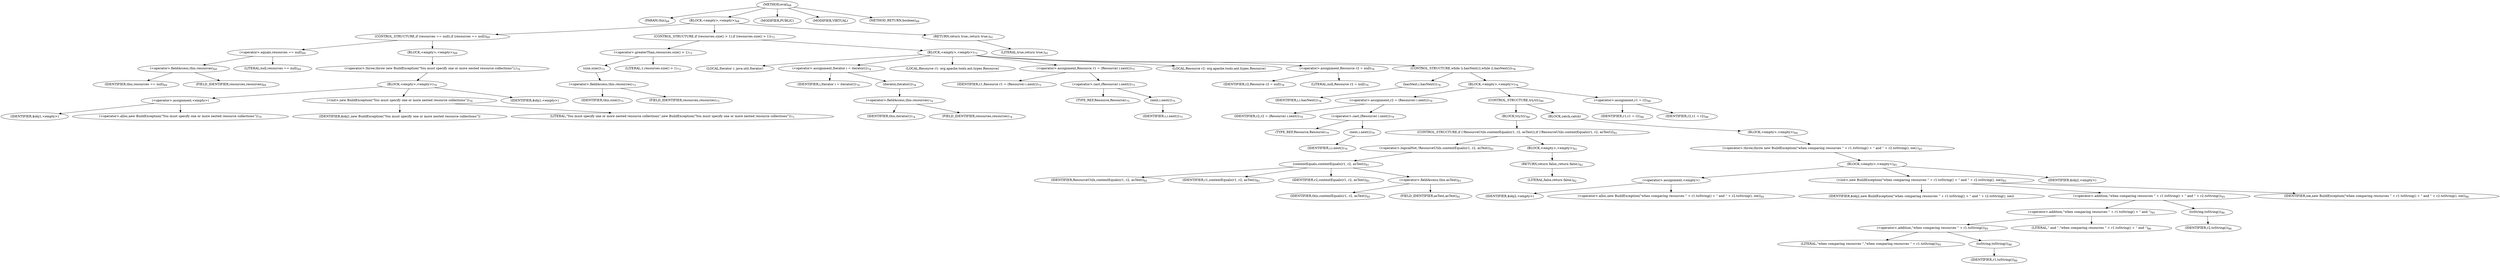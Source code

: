 digraph "eval" {  
"75" [label = <(METHOD,eval)<SUB>68</SUB>> ]
"76" [label = <(PARAM,this)<SUB>68</SUB>> ]
"77" [label = <(BLOCK,&lt;empty&gt;,&lt;empty&gt;)<SUB>68</SUB>> ]
"78" [label = <(CONTROL_STRUCTURE,if (resources == null),if (resources == null))<SUB>69</SUB>> ]
"79" [label = <(&lt;operator&gt;.equals,resources == null)<SUB>69</SUB>> ]
"80" [label = <(&lt;operator&gt;.fieldAccess,this.resources)<SUB>69</SUB>> ]
"81" [label = <(IDENTIFIER,this,resources == null)<SUB>69</SUB>> ]
"82" [label = <(FIELD_IDENTIFIER,resources,resources)<SUB>69</SUB>> ]
"83" [label = <(LITERAL,null,resources == null)<SUB>69</SUB>> ]
"84" [label = <(BLOCK,&lt;empty&gt;,&lt;empty&gt;)<SUB>69</SUB>> ]
"85" [label = <(&lt;operator&gt;.throw,throw new BuildException(&quot;You must specify one or more nested resource collections&quot;);)<SUB>70</SUB>> ]
"86" [label = <(BLOCK,&lt;empty&gt;,&lt;empty&gt;)<SUB>70</SUB>> ]
"87" [label = <(&lt;operator&gt;.assignment,&lt;empty&gt;)> ]
"88" [label = <(IDENTIFIER,$obj1,&lt;empty&gt;)> ]
"89" [label = <(&lt;operator&gt;.alloc,new BuildException(&quot;You must specify one or more nested resource collections&quot;))<SUB>70</SUB>> ]
"90" [label = <(&lt;init&gt;,new BuildException(&quot;You must specify one or more nested resource collections&quot;))<SUB>70</SUB>> ]
"91" [label = <(IDENTIFIER,$obj1,new BuildException(&quot;You must specify one or more nested resource collections&quot;))> ]
"92" [label = <(LITERAL,&quot;You must specify one or more nested resource collections&quot;,new BuildException(&quot;You must specify one or more nested resource collections&quot;))<SUB>71</SUB>> ]
"93" [label = <(IDENTIFIER,$obj1,&lt;empty&gt;)> ]
"94" [label = <(CONTROL_STRUCTURE,if (resources.size() &gt; 1),if (resources.size() &gt; 1))<SUB>73</SUB>> ]
"95" [label = <(&lt;operator&gt;.greaterThan,resources.size() &gt; 1)<SUB>73</SUB>> ]
"96" [label = <(size,size())<SUB>73</SUB>> ]
"97" [label = <(&lt;operator&gt;.fieldAccess,this.resources)<SUB>73</SUB>> ]
"98" [label = <(IDENTIFIER,this,size())<SUB>73</SUB>> ]
"99" [label = <(FIELD_IDENTIFIER,resources,resources)<SUB>73</SUB>> ]
"100" [label = <(LITERAL,1,resources.size() &gt; 1)<SUB>73</SUB>> ]
"101" [label = <(BLOCK,&lt;empty&gt;,&lt;empty&gt;)<SUB>73</SUB>> ]
"102" [label = <(LOCAL,Iterator i: java.util.Iterator)> ]
"103" [label = <(&lt;operator&gt;.assignment,Iterator i = iterator())<SUB>74</SUB>> ]
"104" [label = <(IDENTIFIER,i,Iterator i = iterator())<SUB>74</SUB>> ]
"105" [label = <(iterator,iterator())<SUB>74</SUB>> ]
"106" [label = <(&lt;operator&gt;.fieldAccess,this.resources)<SUB>74</SUB>> ]
"107" [label = <(IDENTIFIER,this,iterator())<SUB>74</SUB>> ]
"108" [label = <(FIELD_IDENTIFIER,resources,resources)<SUB>74</SUB>> ]
"109" [label = <(LOCAL,Resource r1: org.apache.tools.ant.types.Resource)> ]
"110" [label = <(&lt;operator&gt;.assignment,Resource r1 = (Resource) i.next())<SUB>75</SUB>> ]
"111" [label = <(IDENTIFIER,r1,Resource r1 = (Resource) i.next())<SUB>75</SUB>> ]
"112" [label = <(&lt;operator&gt;.cast,(Resource) i.next())<SUB>75</SUB>> ]
"113" [label = <(TYPE_REF,Resource,Resource)<SUB>75</SUB>> ]
"114" [label = <(next,i.next())<SUB>75</SUB>> ]
"115" [label = <(IDENTIFIER,i,i.next())<SUB>75</SUB>> ]
"116" [label = <(LOCAL,Resource r2: org.apache.tools.ant.types.Resource)> ]
"117" [label = <(&lt;operator&gt;.assignment,Resource r2 = null)<SUB>76</SUB>> ]
"118" [label = <(IDENTIFIER,r2,Resource r2 = null)<SUB>76</SUB>> ]
"119" [label = <(LITERAL,null,Resource r2 = null)<SUB>76</SUB>> ]
"120" [label = <(CONTROL_STRUCTURE,while (i.hasNext()),while (i.hasNext()))<SUB>78</SUB>> ]
"121" [label = <(hasNext,i.hasNext())<SUB>78</SUB>> ]
"122" [label = <(IDENTIFIER,i,i.hasNext())<SUB>78</SUB>> ]
"123" [label = <(BLOCK,&lt;empty&gt;,&lt;empty&gt;)<SUB>78</SUB>> ]
"124" [label = <(&lt;operator&gt;.assignment,r2 = (Resource) i.next())<SUB>79</SUB>> ]
"125" [label = <(IDENTIFIER,r2,r2 = (Resource) i.next())<SUB>79</SUB>> ]
"126" [label = <(&lt;operator&gt;.cast,(Resource) i.next())<SUB>79</SUB>> ]
"127" [label = <(TYPE_REF,Resource,Resource)<SUB>79</SUB>> ]
"128" [label = <(next,i.next())<SUB>79</SUB>> ]
"129" [label = <(IDENTIFIER,i,i.next())<SUB>79</SUB>> ]
"130" [label = <(CONTROL_STRUCTURE,try,try)<SUB>80</SUB>> ]
"131" [label = <(BLOCK,try,try)<SUB>80</SUB>> ]
"132" [label = <(CONTROL_STRUCTURE,if (!ResourceUtils.contentEquals(r1, r2, asText)),if (!ResourceUtils.contentEquals(r1, r2, asText)))<SUB>81</SUB>> ]
"133" [label = <(&lt;operator&gt;.logicalNot,!ResourceUtils.contentEquals(r1, r2, asText))<SUB>81</SUB>> ]
"134" [label = <(contentEquals,contentEquals(r1, r2, asText))<SUB>81</SUB>> ]
"135" [label = <(IDENTIFIER,ResourceUtils,contentEquals(r1, r2, asText))<SUB>81</SUB>> ]
"136" [label = <(IDENTIFIER,r1,contentEquals(r1, r2, asText))<SUB>81</SUB>> ]
"137" [label = <(IDENTIFIER,r2,contentEquals(r1, r2, asText))<SUB>81</SUB>> ]
"138" [label = <(&lt;operator&gt;.fieldAccess,this.asText)<SUB>81</SUB>> ]
"139" [label = <(IDENTIFIER,this,contentEquals(r1, r2, asText))<SUB>81</SUB>> ]
"140" [label = <(FIELD_IDENTIFIER,asText,asText)<SUB>81</SUB>> ]
"141" [label = <(BLOCK,&lt;empty&gt;,&lt;empty&gt;)<SUB>81</SUB>> ]
"142" [label = <(RETURN,return false;,return false;)<SUB>82</SUB>> ]
"143" [label = <(LITERAL,false,return false;)<SUB>82</SUB>> ]
"144" [label = <(BLOCK,catch,catch)> ]
"145" [label = <(BLOCK,&lt;empty&gt;,&lt;empty&gt;)<SUB>84</SUB>> ]
"146" [label = <(&lt;operator&gt;.throw,throw new BuildException(&quot;when comparing resources &quot; + r1.toString() + &quot; and &quot; + r2.toString(), ioe);)<SUB>85</SUB>> ]
"147" [label = <(BLOCK,&lt;empty&gt;,&lt;empty&gt;)<SUB>85</SUB>> ]
"148" [label = <(&lt;operator&gt;.assignment,&lt;empty&gt;)> ]
"149" [label = <(IDENTIFIER,$obj2,&lt;empty&gt;)> ]
"150" [label = <(&lt;operator&gt;.alloc,new BuildException(&quot;when comparing resources &quot; + r1.toString() + &quot; and &quot; + r2.toString(), ioe))<SUB>85</SUB>> ]
"151" [label = <(&lt;init&gt;,new BuildException(&quot;when comparing resources &quot; + r1.toString() + &quot; and &quot; + r2.toString(), ioe))<SUB>85</SUB>> ]
"152" [label = <(IDENTIFIER,$obj2,new BuildException(&quot;when comparing resources &quot; + r1.toString() + &quot; and &quot; + r2.toString(), ioe))> ]
"153" [label = <(&lt;operator&gt;.addition,&quot;when comparing resources &quot; + r1.toString() + &quot; and &quot; + r2.toString())<SUB>85</SUB>> ]
"154" [label = <(&lt;operator&gt;.addition,&quot;when comparing resources &quot; + r1.toString() + &quot; and &quot;)<SUB>85</SUB>> ]
"155" [label = <(&lt;operator&gt;.addition,&quot;when comparing resources &quot; + r1.toString())<SUB>85</SUB>> ]
"156" [label = <(LITERAL,&quot;when comparing resources &quot;,&quot;when comparing resources &quot; + r1.toString())<SUB>85</SUB>> ]
"157" [label = <(toString,toString())<SUB>86</SUB>> ]
"158" [label = <(IDENTIFIER,r1,toString())<SUB>86</SUB>> ]
"159" [label = <(LITERAL,&quot; and &quot;,&quot;when comparing resources &quot; + r1.toString() + &quot; and &quot;)<SUB>86</SUB>> ]
"160" [label = <(toString,toString())<SUB>86</SUB>> ]
"161" [label = <(IDENTIFIER,r2,toString())<SUB>86</SUB>> ]
"162" [label = <(IDENTIFIER,ioe,new BuildException(&quot;when comparing resources &quot; + r1.toString() + &quot; and &quot; + r2.toString(), ioe))<SUB>86</SUB>> ]
"163" [label = <(IDENTIFIER,$obj2,&lt;empty&gt;)> ]
"164" [label = <(&lt;operator&gt;.assignment,r1 = r2)<SUB>88</SUB>> ]
"165" [label = <(IDENTIFIER,r1,r1 = r2)<SUB>88</SUB>> ]
"166" [label = <(IDENTIFIER,r2,r1 = r2)<SUB>88</SUB>> ]
"167" [label = <(RETURN,return true;,return true;)<SUB>91</SUB>> ]
"168" [label = <(LITERAL,true,return true;)<SUB>91</SUB>> ]
"169" [label = <(MODIFIER,PUBLIC)> ]
"170" [label = <(MODIFIER,VIRTUAL)> ]
"171" [label = <(METHOD_RETURN,boolean)<SUB>68</SUB>> ]
  "75" -> "76" 
  "75" -> "77" 
  "75" -> "169" 
  "75" -> "170" 
  "75" -> "171" 
  "77" -> "78" 
  "77" -> "94" 
  "77" -> "167" 
  "78" -> "79" 
  "78" -> "84" 
  "79" -> "80" 
  "79" -> "83" 
  "80" -> "81" 
  "80" -> "82" 
  "84" -> "85" 
  "85" -> "86" 
  "86" -> "87" 
  "86" -> "90" 
  "86" -> "93" 
  "87" -> "88" 
  "87" -> "89" 
  "90" -> "91" 
  "90" -> "92" 
  "94" -> "95" 
  "94" -> "101" 
  "95" -> "96" 
  "95" -> "100" 
  "96" -> "97" 
  "97" -> "98" 
  "97" -> "99" 
  "101" -> "102" 
  "101" -> "103" 
  "101" -> "109" 
  "101" -> "110" 
  "101" -> "116" 
  "101" -> "117" 
  "101" -> "120" 
  "103" -> "104" 
  "103" -> "105" 
  "105" -> "106" 
  "106" -> "107" 
  "106" -> "108" 
  "110" -> "111" 
  "110" -> "112" 
  "112" -> "113" 
  "112" -> "114" 
  "114" -> "115" 
  "117" -> "118" 
  "117" -> "119" 
  "120" -> "121" 
  "120" -> "123" 
  "121" -> "122" 
  "123" -> "124" 
  "123" -> "130" 
  "123" -> "164" 
  "124" -> "125" 
  "124" -> "126" 
  "126" -> "127" 
  "126" -> "128" 
  "128" -> "129" 
  "130" -> "131" 
  "130" -> "144" 
  "131" -> "132" 
  "132" -> "133" 
  "132" -> "141" 
  "133" -> "134" 
  "134" -> "135" 
  "134" -> "136" 
  "134" -> "137" 
  "134" -> "138" 
  "138" -> "139" 
  "138" -> "140" 
  "141" -> "142" 
  "142" -> "143" 
  "144" -> "145" 
  "145" -> "146" 
  "146" -> "147" 
  "147" -> "148" 
  "147" -> "151" 
  "147" -> "163" 
  "148" -> "149" 
  "148" -> "150" 
  "151" -> "152" 
  "151" -> "153" 
  "151" -> "162" 
  "153" -> "154" 
  "153" -> "160" 
  "154" -> "155" 
  "154" -> "159" 
  "155" -> "156" 
  "155" -> "157" 
  "157" -> "158" 
  "160" -> "161" 
  "164" -> "165" 
  "164" -> "166" 
  "167" -> "168" 
}

